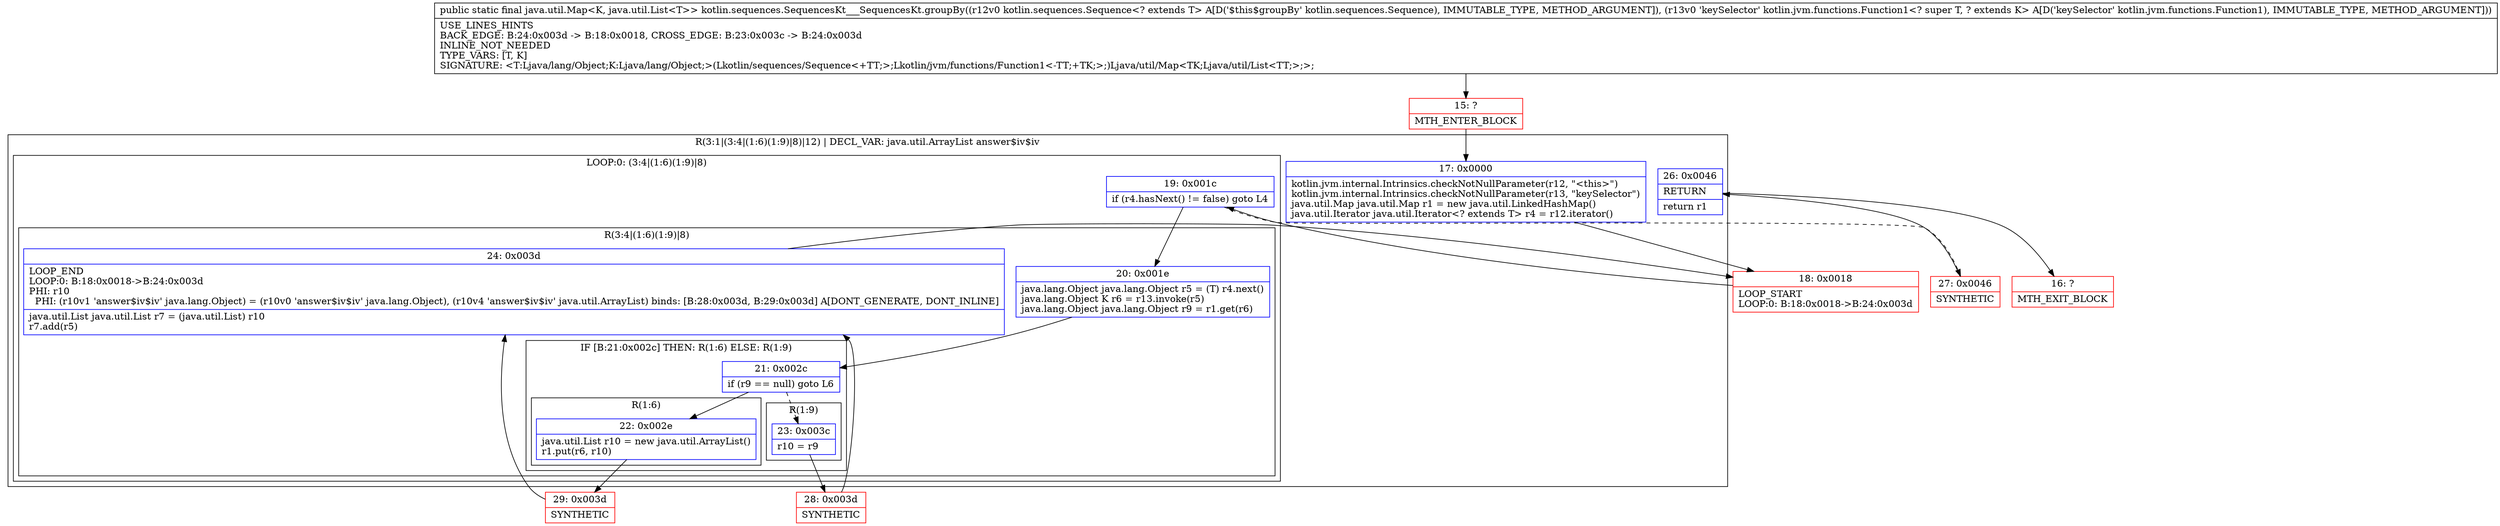 digraph "CFG forkotlin.sequences.SequencesKt___SequencesKt.groupBy(Lkotlin\/sequences\/Sequence;Lkotlin\/jvm\/functions\/Function1;)Ljava\/util\/Map;" {
subgraph cluster_Region_168630786 {
label = "R(3:1|(3:4|(1:6)(1:9)|8)|12) | DECL_VAR: java.util.ArrayList answer$iv$iv\l";
node [shape=record,color=blue];
Node_17 [shape=record,label="{17\:\ 0x0000|kotlin.jvm.internal.Intrinsics.checkNotNullParameter(r12, \"\<this\>\")\lkotlin.jvm.internal.Intrinsics.checkNotNullParameter(r13, \"keySelector\")\ljava.util.Map java.util.Map r1 = new java.util.LinkedHashMap()\ljava.util.Iterator java.util.Iterator\<? extends T\> r4 = r12.iterator()\l}"];
subgraph cluster_LoopRegion_2018490787 {
label = "LOOP:0: (3:4|(1:6)(1:9)|8)";
node [shape=record,color=blue];
Node_19 [shape=record,label="{19\:\ 0x001c|if (r4.hasNext() != false) goto L4\l}"];
subgraph cluster_Region_1150028010 {
label = "R(3:4|(1:6)(1:9)|8)";
node [shape=record,color=blue];
Node_20 [shape=record,label="{20\:\ 0x001e|java.lang.Object java.lang.Object r5 = (T) r4.next()\ljava.lang.Object K r6 = r13.invoke(r5)\ljava.lang.Object java.lang.Object r9 = r1.get(r6)\l}"];
subgraph cluster_IfRegion_451961250 {
label = "IF [B:21:0x002c] THEN: R(1:6) ELSE: R(1:9)";
node [shape=record,color=blue];
Node_21 [shape=record,label="{21\:\ 0x002c|if (r9 == null) goto L6\l}"];
subgraph cluster_Region_193534854 {
label = "R(1:6)";
node [shape=record,color=blue];
Node_22 [shape=record,label="{22\:\ 0x002e|java.util.List r10 = new java.util.ArrayList()\lr1.put(r6, r10)\l}"];
}
subgraph cluster_Region_1050669390 {
label = "R(1:9)";
node [shape=record,color=blue];
Node_23 [shape=record,label="{23\:\ 0x003c|r10 = r9\l}"];
}
}
Node_24 [shape=record,label="{24\:\ 0x003d|LOOP_END\lLOOP:0: B:18:0x0018\-\>B:24:0x003d\lPHI: r10 \l  PHI: (r10v1 'answer$iv$iv' java.lang.Object) = (r10v0 'answer$iv$iv' java.lang.Object), (r10v4 'answer$iv$iv' java.util.ArrayList) binds: [B:28:0x003d, B:29:0x003d] A[DONT_GENERATE, DONT_INLINE]\l|java.util.List java.util.List r7 = (java.util.List) r10\lr7.add(r5)\l}"];
}
}
Node_26 [shape=record,label="{26\:\ 0x0046|RETURN\l|return r1\l}"];
}
Node_15 [shape=record,color=red,label="{15\:\ ?|MTH_ENTER_BLOCK\l}"];
Node_18 [shape=record,color=red,label="{18\:\ 0x0018|LOOP_START\lLOOP:0: B:18:0x0018\-\>B:24:0x003d\l}"];
Node_29 [shape=record,color=red,label="{29\:\ 0x003d|SYNTHETIC\l}"];
Node_28 [shape=record,color=red,label="{28\:\ 0x003d|SYNTHETIC\l}"];
Node_27 [shape=record,color=red,label="{27\:\ 0x0046|SYNTHETIC\l}"];
Node_16 [shape=record,color=red,label="{16\:\ ?|MTH_EXIT_BLOCK\l}"];
MethodNode[shape=record,label="{public static final java.util.Map\<K, java.util.List\<T\>\> kotlin.sequences.SequencesKt___SequencesKt.groupBy((r12v0 kotlin.sequences.Sequence\<? extends T\> A[D('$this$groupBy' kotlin.sequences.Sequence), IMMUTABLE_TYPE, METHOD_ARGUMENT]), (r13v0 'keySelector' kotlin.jvm.functions.Function1\<? super T, ? extends K\> A[D('keySelector' kotlin.jvm.functions.Function1), IMMUTABLE_TYPE, METHOD_ARGUMENT]))  | USE_LINES_HINTS\lBACK_EDGE: B:24:0x003d \-\> B:18:0x0018, CROSS_EDGE: B:23:0x003c \-\> B:24:0x003d\lINLINE_NOT_NEEDED\lTYPE_VARS: [T, K]\lSIGNATURE: \<T:Ljava\/lang\/Object;K:Ljava\/lang\/Object;\>(Lkotlin\/sequences\/Sequence\<+TT;\>;Lkotlin\/jvm\/functions\/Function1\<\-TT;+TK;\>;)Ljava\/util\/Map\<TK;Ljava\/util\/List\<TT;\>;\>;\l}"];
MethodNode -> Node_15;Node_17 -> Node_18;
Node_19 -> Node_20;
Node_19 -> Node_27[style=dashed];
Node_20 -> Node_21;
Node_21 -> Node_22;
Node_21 -> Node_23[style=dashed];
Node_22 -> Node_29;
Node_23 -> Node_28;
Node_24 -> Node_18;
Node_26 -> Node_16;
Node_15 -> Node_17;
Node_18 -> Node_19;
Node_29 -> Node_24;
Node_28 -> Node_24;
Node_27 -> Node_26;
}

